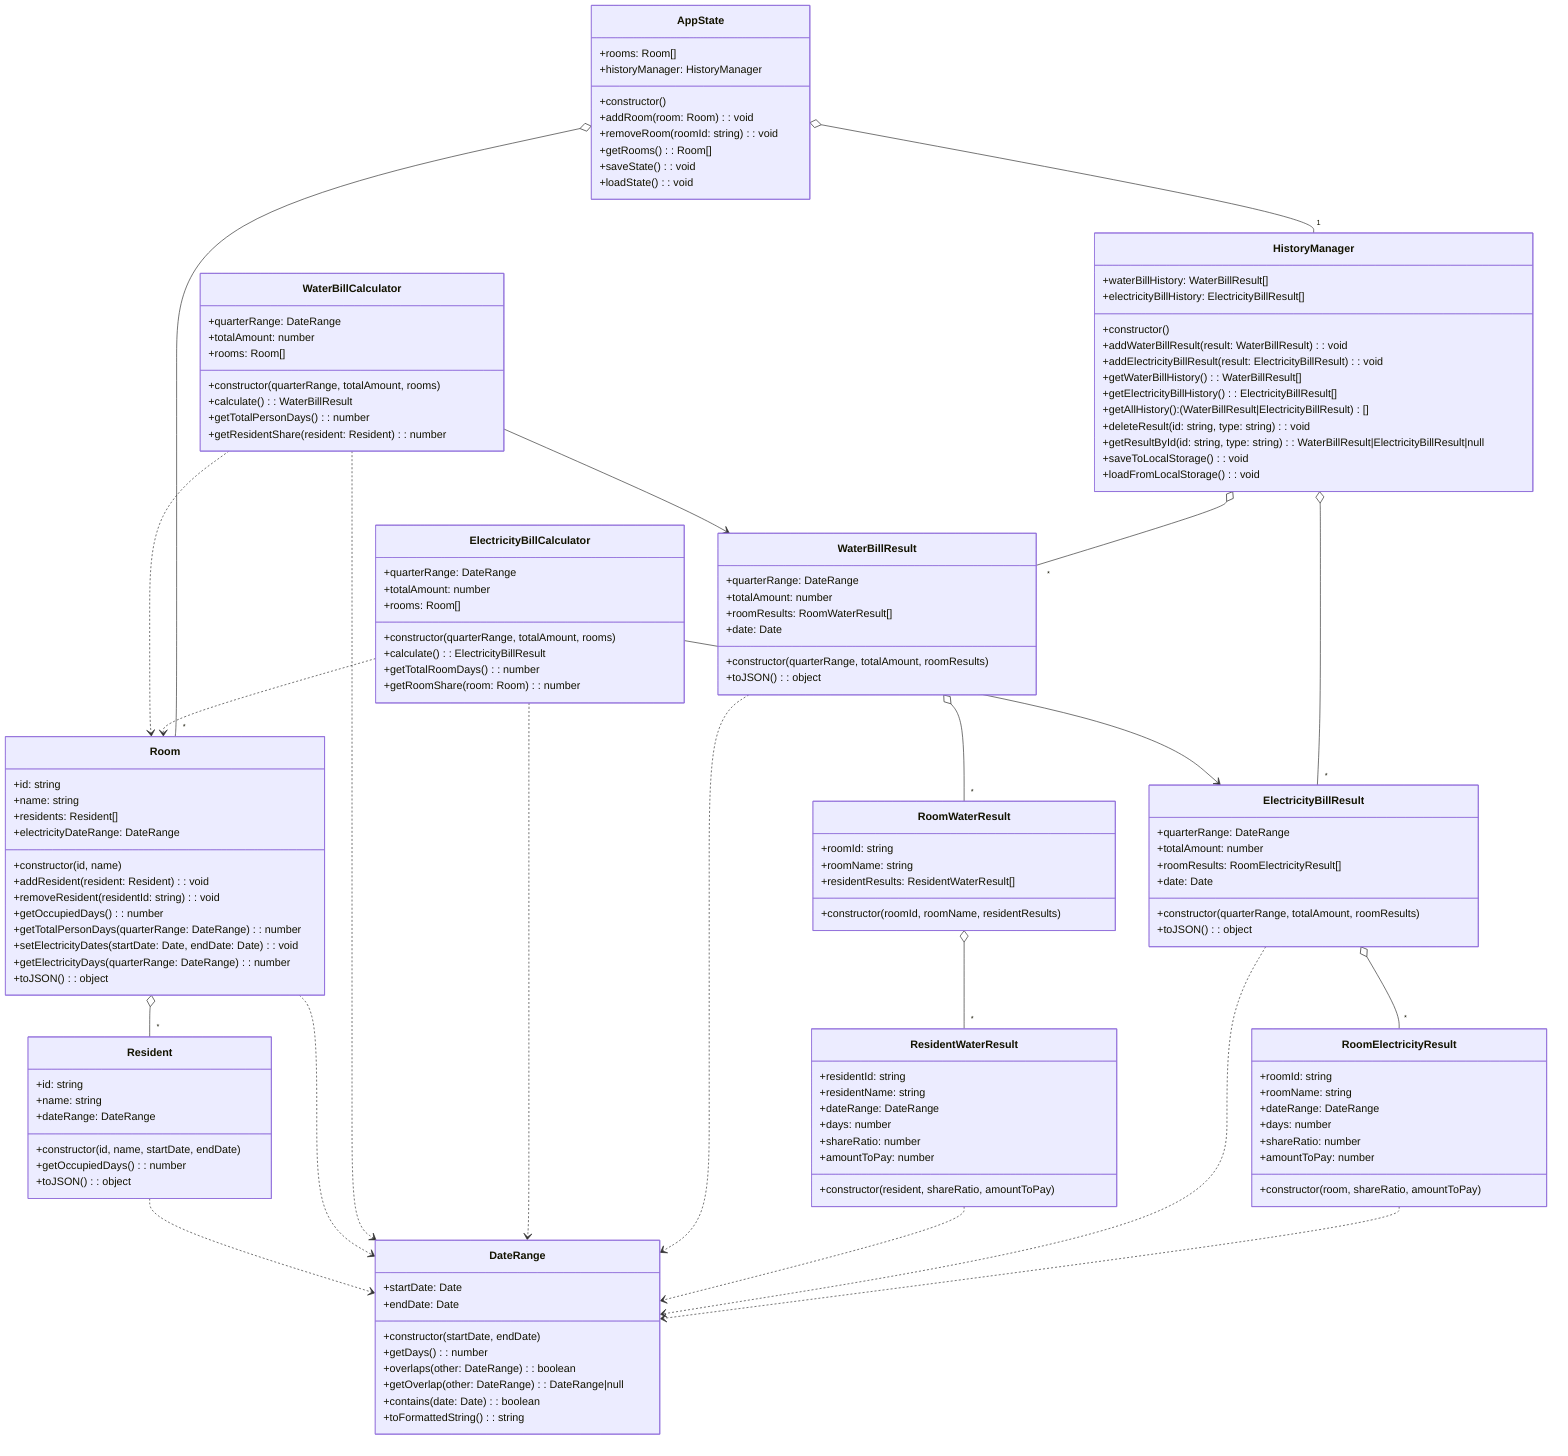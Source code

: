 classDiagram
    class DateRange {
        +startDate: Date
        +endDate: Date
        +constructor(startDate, endDate)
        +getDays(): number
        +overlaps(other: DateRange): boolean
        +getOverlap(other: DateRange): DateRange|null
        +contains(date: Date): boolean
        +toFormattedString(): string
    }
    
    class Resident {
        +id: string
        +name: string
        +dateRange: DateRange
        +constructor(id, name, startDate, endDate)
        +getOccupiedDays(): number
        +toJSON(): object
    }
    
    class Room {
        +id: string
        +name: string
        +residents: Resident[]
        +electricityDateRange: DateRange
        +constructor(id, name)
        +addResident(resident: Resident): void
        +removeResident(residentId: string): void
        +getOccupiedDays(): number
        +getTotalPersonDays(quarterRange: DateRange): number
        +setElectricityDates(startDate: Date, endDate: Date): void
        +getElectricityDays(quarterRange: DateRange): number
        +toJSON(): object
    }
    
    class WaterBillCalculator {
        +quarterRange: DateRange
        +totalAmount: number
        +rooms: Room[]
        +constructor(quarterRange, totalAmount, rooms)
        +calculate(): WaterBillResult
        +getTotalPersonDays(): number
        +getResidentShare(resident: Resident): number
    }
    
    class ElectricityBillCalculator {
        +quarterRange: DateRange
        +totalAmount: number
        +rooms: Room[]
        +constructor(quarterRange, totalAmount, rooms)
        +calculate(): ElectricityBillResult
        +getTotalRoomDays(): number
        +getRoomShare(room: Room): number
    }
    
    class WaterBillResult {
        +quarterRange: DateRange
        +totalAmount: number
        +roomResults: RoomWaterResult[]
        +date: Date
        +constructor(quarterRange, totalAmount, roomResults)
        +toJSON(): object
    }
    
    class RoomWaterResult {
        +roomId: string
        +roomName: string
        +residentResults: ResidentWaterResult[]
        +constructor(roomId, roomName, residentResults)
    }
    
    class ResidentWaterResult {
        +residentId: string
        +residentName: string
        +dateRange: DateRange
        +days: number
        +shareRatio: number
        +amountToPay: number
        +constructor(resident, shareRatio, amountToPay)
    }
    
    class ElectricityBillResult {
        +quarterRange: DateRange
        +totalAmount: number
        +roomResults: RoomElectricityResult[]
        +date: Date
        +constructor(quarterRange, totalAmount, roomResults)
        +toJSON(): object
    }
    
    class RoomElectricityResult {
        +roomId: string
        +roomName: string
        +dateRange: DateRange
        +days: number
        +shareRatio: number
        +amountToPay: number
        +constructor(room, shareRatio, amountToPay)
    }
    
    class HistoryManager {
        +waterBillHistory: WaterBillResult[]
        +electricityBillHistory: ElectricityBillResult[]
        +constructor()
        +addWaterBillResult(result: WaterBillResult): void
        +addElectricityBillResult(result: ElectricityBillResult): void
        +getWaterBillHistory(): WaterBillResult[]
        +getElectricityBillHistory(): ElectricityBillResult[]
        +getAllHistory(): (WaterBillResult|ElectricityBillResult)[]
        +deleteResult(id: string, type: string): void
        +getResultById(id: string, type: string): WaterBillResult|ElectricityBillResult|null
        +saveToLocalStorage(): void
        +loadFromLocalStorage(): void
    }
    
    class AppState {
        +rooms: Room[]
        +historyManager: HistoryManager
        +constructor()
        +addRoom(room: Room): void
        +removeRoom(roomId: string): void
        +getRooms(): Room[]
        +saveState(): void
        +loadState(): void
    }
    
    Resident ..> DateRange
    Room o-- "*" Resident
    Room ..> DateRange
    WaterBillCalculator ..> DateRange
    WaterBillCalculator ..> Room
    WaterBillCalculator --> WaterBillResult
    ElectricityBillCalculator ..> DateRange
    ElectricityBillCalculator ..> Room
    ElectricityBillCalculator --> ElectricityBillResult
    WaterBillResult o-- "*" RoomWaterResult
    WaterBillResult ..> DateRange
    RoomWaterResult o-- "*" ResidentWaterResult
    ResidentWaterResult ..> DateRange
    ElectricityBillResult o-- "*" RoomElectricityResult
    ElectricityBillResult ..> DateRange
    RoomElectricityResult ..> DateRange
    HistoryManager o-- "*" WaterBillResult
    HistoryManager o-- "*" ElectricityBillResult
    AppState o-- "1" HistoryManager
    AppState o-- "*" Room